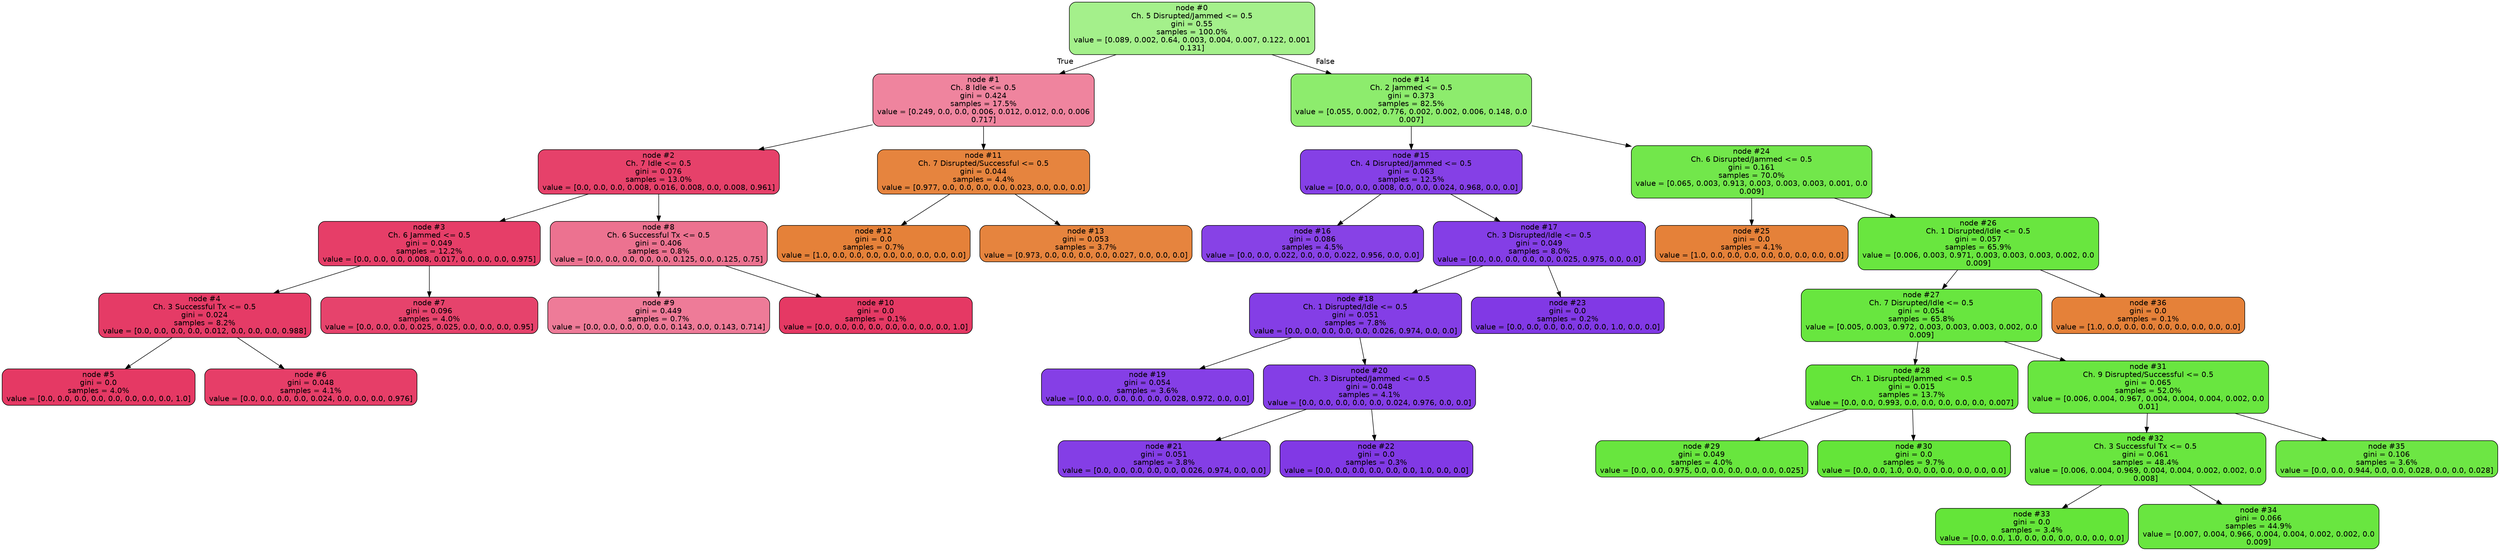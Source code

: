 /*
Copyright 2023 Siavash Barqi Janiar

   Licensed under the Apache License, Version 2.0 (the "License");
   you may not use this file except in compliance with the License.
   You may obtain a copy of the License at

     http://www.apache.org/licenses/LICENSE-2.0

   Unless required by applicable law or agreed to in writing, software
   distributed under the License is distributed on an "AS IS" BASIS,
   WITHOUT WARRANTIES OR CONDITIONS OF ANY KIND, either express or implied.
   See the License for the specific language governing permissions and
   limitations under the License.
*/

digraph Tree {
node [shape=box, style="filled, rounded", color="black", fontname=helvetica] ;
edge [fontname=helvetica] ;
0 [label="node #0\nCh. 5 Disrupted/Jammed <= 0.5\ngini = 0.55\nsamples = 100.0%\nvalue = [0.089, 0.002, 0.64, 0.003, 0.004, 0.007, 0.122, 0.001\n0.131]", fillcolor="#a4f08b"] ;
1 [label="node #1\nCh. 8 Idle <= 0.5\ngini = 0.424\nsamples = 17.5%\nvalue = [0.249, 0.0, 0.0, 0.006, 0.012, 0.012, 0.0, 0.006\n0.717]", fillcolor="#ef849e"] ;
0 -> 1 [labeldistance=2.5, labelangle=45, headlabel="True"] ;
2 [label="node #2\nCh. 7 Idle <= 0.5\ngini = 0.076\nsamples = 13.0%\nvalue = [0.0, 0.0, 0.0, 0.008, 0.016, 0.008, 0.0, 0.008, 0.961]", fillcolor="#e6416a"] ;
1 -> 2 ;
3 [label="node #3\nCh. 6 Jammed <= 0.5\ngini = 0.049\nsamples = 12.2%\nvalue = [0.0, 0.0, 0.0, 0.008, 0.017, 0.0, 0.0, 0.0, 0.975]", fillcolor="#e63e68"] ;
2 -> 3 ;
4 [label="node #4\nCh. 3 Successful Tx <= 0.5\ngini = 0.024\nsamples = 8.2%\nvalue = [0.0, 0.0, 0.0, 0.0, 0.012, 0.0, 0.0, 0.0, 0.988]", fillcolor="#e53b66"] ;
3 -> 4 ;
5 [label="node #5\ngini = 0.0\nsamples = 4.0%\nvalue = [0.0, 0.0, 0.0, 0.0, 0.0, 0.0, 0.0, 0.0, 1.0]", fillcolor="#e53964"] ;
4 -> 5 ;
6 [label="node #6\ngini = 0.048\nsamples = 4.1%\nvalue = [0.0, 0.0, 0.0, 0.0, 0.024, 0.0, 0.0, 0.0, 0.976]", fillcolor="#e63e68"] ;
4 -> 6 ;
7 [label="node #7\ngini = 0.096\nsamples = 4.0%\nvalue = [0.0, 0.0, 0.0, 0.025, 0.025, 0.0, 0.0, 0.0, 0.95]", fillcolor="#e6436c"] ;
3 -> 7 ;
8 [label="node #8\nCh. 6 Successful Tx <= 0.5\ngini = 0.406\nsamples = 0.8%\nvalue = [0.0, 0.0, 0.0, 0.0, 0.0, 0.125, 0.0, 0.125, 0.75]", fillcolor="#ec7290"] ;
2 -> 8 ;
9 [label="node #9\ngini = 0.449\nsamples = 0.7%\nvalue = [0.0, 0.0, 0.0, 0.0, 0.0, 0.143, 0.0, 0.143, 0.714]", fillcolor="#ee7b98"] ;
8 -> 9 ;
10 [label="node #10\ngini = 0.0\nsamples = 0.1%\nvalue = [0.0, 0.0, 0.0, 0.0, 0.0, 0.0, 0.0, 0.0, 1.0]", fillcolor="#e53964"] ;
8 -> 10 ;
11 [label="node #11\nCh. 7 Disrupted/Successful <= 0.5\ngini = 0.044\nsamples = 4.4%\nvalue = [0.977, 0.0, 0.0, 0.0, 0.0, 0.023, 0.0, 0.0, 0.0]", fillcolor="#e6843e"] ;
1 -> 11 ;
12 [label="node #12\ngini = 0.0\nsamples = 0.7%\nvalue = [1.0, 0.0, 0.0, 0.0, 0.0, 0.0, 0.0, 0.0, 0.0]", fillcolor="#e58139"] ;
11 -> 12 ;
13 [label="node #13\ngini = 0.053\nsamples = 3.7%\nvalue = [0.973, 0.0, 0.0, 0.0, 0.0, 0.027, 0.0, 0.0, 0.0]", fillcolor="#e6843e"] ;
11 -> 13 ;
14 [label="node #14\nCh. 2 Jammed <= 0.5\ngini = 0.373\nsamples = 82.5%\nvalue = [0.055, 0.002, 0.776, 0.002, 0.002, 0.006, 0.148, 0.0\n0.007]", fillcolor="#8dec6d"] ;
0 -> 14 [labeldistance=2.5, labelangle=-45, headlabel="False"] ;
15 [label="node #15\nCh. 4 Disrupted/Jammed <= 0.5\ngini = 0.063\nsamples = 12.5%\nvalue = [0.0, 0.0, 0.008, 0.0, 0.0, 0.024, 0.968, 0.0, 0.0]", fillcolor="#8540e6"] ;
14 -> 15 ;
16 [label="node #16\ngini = 0.086\nsamples = 4.5%\nvalue = [0.0, 0.0, 0.022, 0.0, 0.0, 0.022, 0.956, 0.0, 0.0]", fillcolor="#8742e6"] ;
15 -> 16 ;
17 [label="node #17\nCh. 3 Disrupted/Idle <= 0.5\ngini = 0.049\nsamples = 8.0%\nvalue = [0.0, 0.0, 0.0, 0.0, 0.0, 0.025, 0.975, 0.0, 0.0]", fillcolor="#843ee6"] ;
15 -> 17 ;
18 [label="node #18\nCh. 1 Disrupted/Idle <= 0.5\ngini = 0.051\nsamples = 7.8%\nvalue = [0.0, 0.0, 0.0, 0.0, 0.0, 0.026, 0.974, 0.0, 0.0]", fillcolor="#843ee6"] ;
17 -> 18 ;
19 [label="node #19\ngini = 0.054\nsamples = 3.6%\nvalue = [0.0, 0.0, 0.0, 0.0, 0.0, 0.028, 0.972, 0.0, 0.0]", fillcolor="#853fe6"] ;
18 -> 19 ;
20 [label="node #20\nCh. 3 Disrupted/Jammed <= 0.5\ngini = 0.048\nsamples = 4.1%\nvalue = [0.0, 0.0, 0.0, 0.0, 0.0, 0.024, 0.976, 0.0, 0.0]", fillcolor="#843ee6"] ;
18 -> 20 ;
21 [label="node #21\ngini = 0.051\nsamples = 3.8%\nvalue = [0.0, 0.0, 0.0, 0.0, 0.0, 0.026, 0.974, 0.0, 0.0]", fillcolor="#843ee6"] ;
20 -> 21 ;
22 [label="node #22\ngini = 0.0\nsamples = 0.3%\nvalue = [0.0, 0.0, 0.0, 0.0, 0.0, 0.0, 1.0, 0.0, 0.0]", fillcolor="#8139e5"] ;
20 -> 22 ;
23 [label="node #23\ngini = 0.0\nsamples = 0.2%\nvalue = [0.0, 0.0, 0.0, 0.0, 0.0, 0.0, 1.0, 0.0, 0.0]", fillcolor="#8139e5"] ;
17 -> 23 ;
24 [label="node #24\nCh. 6 Disrupted/Jammed <= 0.5\ngini = 0.161\nsamples = 70.0%\nvalue = [0.065, 0.003, 0.913, 0.003, 0.003, 0.003, 0.001, 0.0\n0.009]", fillcolor="#72e74b"] ;
14 -> 24 ;
25 [label="node #25\ngini = 0.0\nsamples = 4.1%\nvalue = [1.0, 0.0, 0.0, 0.0, 0.0, 0.0, 0.0, 0.0, 0.0]", fillcolor="#e58139"] ;
24 -> 25 ;
26 [label="node #26\nCh. 1 Disrupted/Idle <= 0.5\ngini = 0.057\nsamples = 65.9%\nvalue = [0.006, 0.003, 0.971, 0.003, 0.003, 0.003, 0.002, 0.0\n0.009]", fillcolor="#69e63f"] ;
24 -> 26 ;
27 [label="node #27\nCh. 7 Disrupted/Idle <= 0.5\ngini = 0.054\nsamples = 65.8%\nvalue = [0.005, 0.003, 0.972, 0.003, 0.003, 0.003, 0.002, 0.0\n0.009]", fillcolor="#68e63f"] ;
26 -> 27 ;
28 [label="node #28\nCh. 1 Disrupted/Jammed <= 0.5\ngini = 0.015\nsamples = 13.7%\nvalue = [0.0, 0.0, 0.993, 0.0, 0.0, 0.0, 0.0, 0.0, 0.007]", fillcolor="#65e53a"] ;
27 -> 28 ;
29 [label="node #29\ngini = 0.049\nsamples = 4.0%\nvalue = [0.0, 0.0, 0.975, 0.0, 0.0, 0.0, 0.0, 0.0, 0.025]", fillcolor="#68e63e"] ;
28 -> 29 ;
30 [label="node #30\ngini = 0.0\nsamples = 9.7%\nvalue = [0.0, 0.0, 1.0, 0.0, 0.0, 0.0, 0.0, 0.0, 0.0]", fillcolor="#64e539"] ;
28 -> 30 ;
31 [label="node #31\nCh. 9 Disrupted/Successful <= 0.5\ngini = 0.065\nsamples = 52.0%\nvalue = [0.006, 0.004, 0.967, 0.004, 0.004, 0.004, 0.002, 0.0\n0.01]", fillcolor="#69e640"] ;
27 -> 31 ;
32 [label="node #32\nCh. 3 Successful Tx <= 0.5\ngini = 0.061\nsamples = 48.4%\nvalue = [0.006, 0.004, 0.969, 0.004, 0.004, 0.002, 0.002, 0.0\n0.008]", fillcolor="#69e63f"] ;
31 -> 32 ;
33 [label="node #33\ngini = 0.0\nsamples = 3.4%\nvalue = [0.0, 0.0, 1.0, 0.0, 0.0, 0.0, 0.0, 0.0, 0.0]", fillcolor="#64e539"] ;
32 -> 33 ;
34 [label="node #34\ngini = 0.066\nsamples = 44.9%\nvalue = [0.007, 0.004, 0.966, 0.004, 0.004, 0.002, 0.002, 0.0\n0.009]", fillcolor="#69e640"] ;
32 -> 34 ;
35 [label="node #35\ngini = 0.106\nsamples = 3.6%\nvalue = [0.0, 0.0, 0.944, 0.0, 0.0, 0.028, 0.0, 0.0, 0.028]", fillcolor="#6de644"] ;
31 -> 35 ;
36 [label="node #36\ngini = 0.0\nsamples = 0.1%\nvalue = [1.0, 0.0, 0.0, 0.0, 0.0, 0.0, 0.0, 0.0, 0.0]", fillcolor="#e58139"] ;
26 -> 36 ;
}